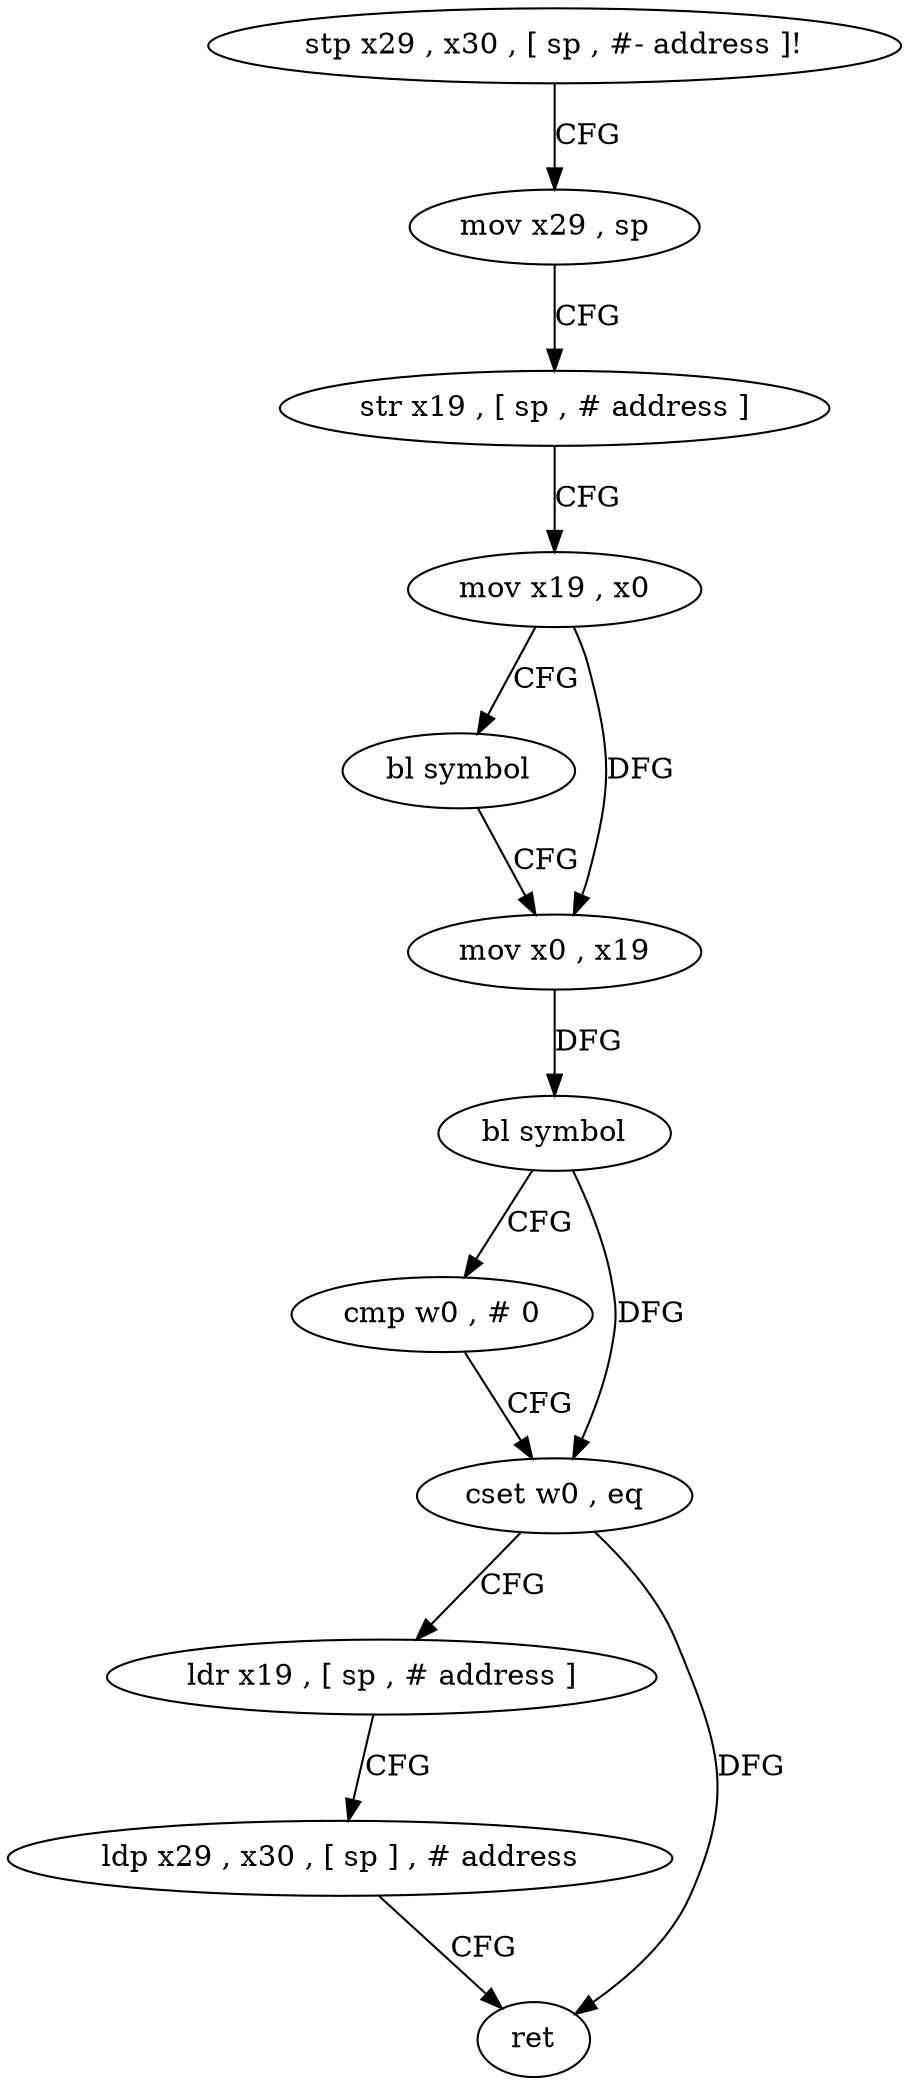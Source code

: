 digraph "func" {
"119488" [label = "stp x29 , x30 , [ sp , #- address ]!" ]
"119492" [label = "mov x29 , sp" ]
"119496" [label = "str x19 , [ sp , # address ]" ]
"119500" [label = "mov x19 , x0" ]
"119504" [label = "bl symbol" ]
"119508" [label = "mov x0 , x19" ]
"119512" [label = "bl symbol" ]
"119516" [label = "cmp w0 , # 0" ]
"119520" [label = "cset w0 , eq" ]
"119524" [label = "ldr x19 , [ sp , # address ]" ]
"119528" [label = "ldp x29 , x30 , [ sp ] , # address" ]
"119532" [label = "ret" ]
"119488" -> "119492" [ label = "CFG" ]
"119492" -> "119496" [ label = "CFG" ]
"119496" -> "119500" [ label = "CFG" ]
"119500" -> "119504" [ label = "CFG" ]
"119500" -> "119508" [ label = "DFG" ]
"119504" -> "119508" [ label = "CFG" ]
"119508" -> "119512" [ label = "DFG" ]
"119512" -> "119516" [ label = "CFG" ]
"119512" -> "119520" [ label = "DFG" ]
"119516" -> "119520" [ label = "CFG" ]
"119520" -> "119524" [ label = "CFG" ]
"119520" -> "119532" [ label = "DFG" ]
"119524" -> "119528" [ label = "CFG" ]
"119528" -> "119532" [ label = "CFG" ]
}
